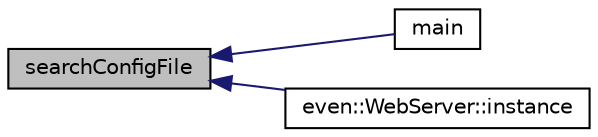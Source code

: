 digraph "searchConfigFile"
{
  edge [fontname="Helvetica",fontsize="10",labelfontname="Helvetica",labelfontsize="10"];
  node [fontname="Helvetica",fontsize="10",shape=record];
  rankdir="LR";
  Node4 [label="searchConfigFile",height=0.2,width=0.4,color="black", fillcolor="grey75", style="filled", fontcolor="black"];
  Node4 -> Node5 [dir="back",color="midnightblue",fontsize="10",style="solid"];
  Node5 [label="main",height=0.2,width=0.4,color="black", fillcolor="white", style="filled",URL="$prerequisites_2_qt_web_app_2_demo1_2src_2main_8cpp.html#a0ddf1224851353fc92bfbff6f499fa97"];
  Node4 -> Node6 [dir="back",color="midnightblue",fontsize="10",style="solid"];
  Node6 [label="even::WebServer::instance",height=0.2,width=0.4,color="black", fillcolor="white", style="filled",URL="$classeven_1_1_web_server.html#ad802d4d7d8a15147164ca20b48025492",tooltip="Take a singleton object pointer. "];
}
